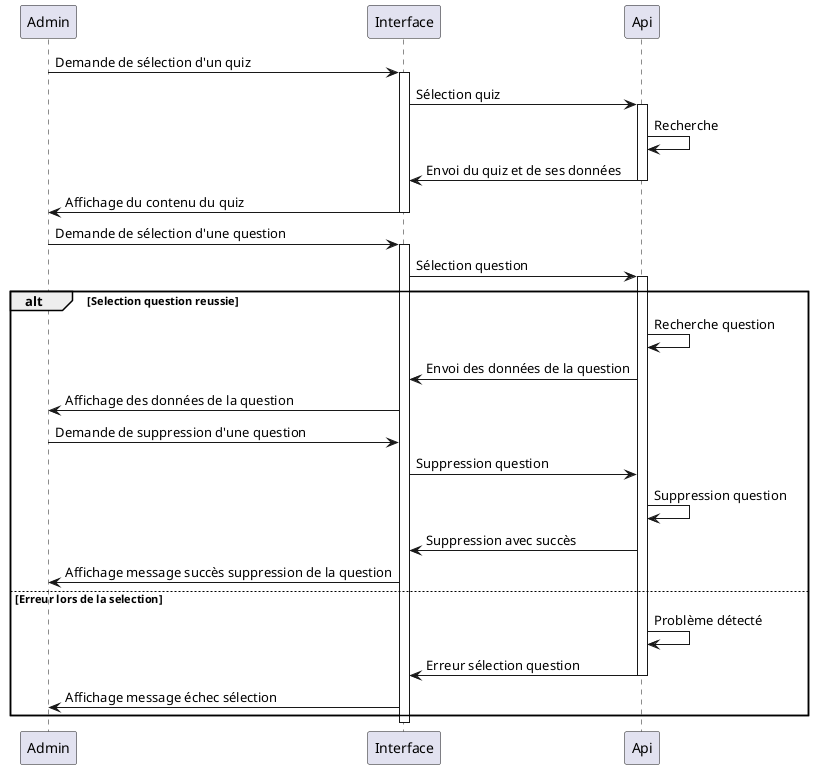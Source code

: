@startuml Suppression qestion

participant Admin
participant Interface as front
participant Api



Admin -> front: Demande de sélection d'un quiz
activate front

front -> Api: Sélection quiz
activate Api

Api -> Api: Recherche
front <- Api: Envoi du quiz et de ses données
deactivate Api 

Admin <- front: Affichage du contenu du quiz
deactivate front

Admin -> front: Demande de sélection d'une question
activate front

front -> Api: Sélection question
activate Api
alt Selection question reussie
    Api -> Api: Recherche question
    front <- Api: Envoi des données de la question
    Admin <- front: Affichage des données de la question
    Admin -> front: Demande de suppression d'une question
    front -> Api: Suppression question
    Api -> Api: Suppression question
    front <- Api: Suppression avec succès
    Admin <- front: Affichage message succès suppression de la question

else Erreur lors de la selection
    Api -> Api: Problème détecté
    front <- Api: Erreur sélection question
    deactivate Api
    Admin <- front: Affichage message échec sélection

end
deactivate front 


@enduml